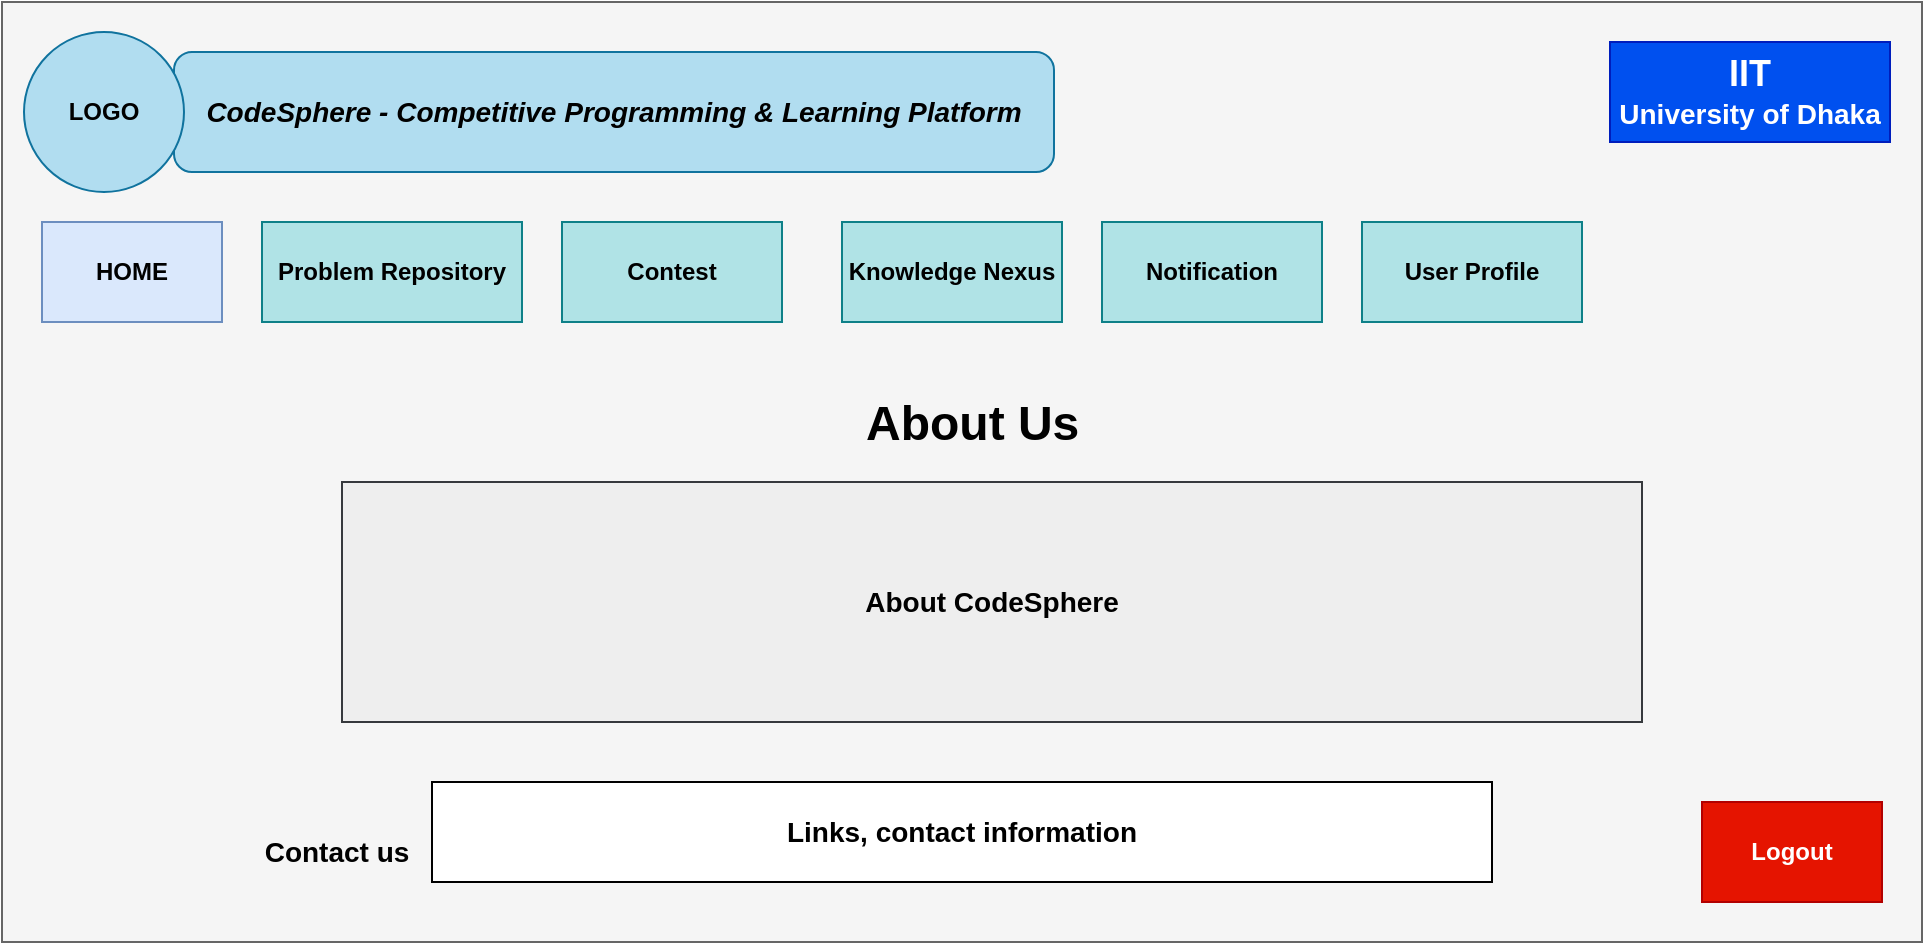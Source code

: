 <mxfile version="24.1.0" type="device">
  <diagram name="Page-1" id="W-6vFfVcxoVJ260D_sdX">
    <mxGraphModel dx="1050" dy="565" grid="0" gridSize="10" guides="1" tooltips="1" connect="1" arrows="1" fold="1" page="0" pageScale="1" pageWidth="1100" pageHeight="850" math="0" shadow="0">
      <root>
        <mxCell id="0" />
        <mxCell id="1" parent="0" />
        <mxCell id="til1hWUEW-2d2luSCqwh-1" value="" style="rounded=0;whiteSpace=wrap;html=1;fillColor=#f5f5f5;fontColor=#333333;strokeColor=#666666;" parent="1" vertex="1">
          <mxGeometry x="50" y="10" width="960" height="470" as="geometry" />
        </mxCell>
        <mxCell id="til1hWUEW-2d2luSCqwh-2" value="&lt;b&gt;HOME&lt;/b&gt;" style="rounded=0;whiteSpace=wrap;html=1;fillColor=#dae8fc;strokeColor=#6c8ebf;" parent="1" vertex="1">
          <mxGeometry x="70" y="120" width="90" height="50" as="geometry" />
        </mxCell>
        <mxCell id="til1hWUEW-2d2luSCqwh-3" value="&lt;b&gt;Problem Repository&lt;/b&gt;" style="rounded=0;whiteSpace=wrap;html=1;fillColor=#b0e3e6;strokeColor=#0e8088;" parent="1" vertex="1">
          <mxGeometry x="180" y="120" width="130" height="50" as="geometry" />
        </mxCell>
        <mxCell id="til1hWUEW-2d2luSCqwh-4" value="&lt;b&gt;Contest&lt;/b&gt;" style="rounded=0;whiteSpace=wrap;html=1;fillColor=#b0e3e6;strokeColor=#0e8088;" parent="1" vertex="1">
          <mxGeometry x="330" y="120" width="110" height="50" as="geometry" />
        </mxCell>
        <mxCell id="til1hWUEW-2d2luSCqwh-5" value="&lt;b&gt;Knowledge Nexus&lt;/b&gt;" style="rounded=0;whiteSpace=wrap;html=1;fillColor=#b0e3e6;strokeColor=#0e8088;" parent="1" vertex="1">
          <mxGeometry x="470" y="120" width="110" height="50" as="geometry" />
        </mxCell>
        <mxCell id="til1hWUEW-2d2luSCqwh-6" value="&lt;b&gt;Notification&lt;/b&gt;" style="rounded=0;whiteSpace=wrap;html=1;fillColor=#b0e3e6;strokeColor=#0e8088;" parent="1" vertex="1">
          <mxGeometry x="600" y="120" width="110" height="50" as="geometry" />
        </mxCell>
        <mxCell id="til1hWUEW-2d2luSCqwh-7" value="&lt;b&gt;User Profile&lt;/b&gt;" style="rounded=0;whiteSpace=wrap;html=1;fillColor=#b0e3e6;strokeColor=#0e8088;" parent="1" vertex="1">
          <mxGeometry x="730" y="120" width="110" height="50" as="geometry" />
        </mxCell>
        <mxCell id="til1hWUEW-2d2luSCqwh-8" value="&lt;b&gt;Logout&lt;/b&gt;" style="rounded=0;whiteSpace=wrap;html=1;fillColor=#e51400;strokeColor=#B20000;fontColor=#ffffff;" parent="1" vertex="1">
          <mxGeometry x="900" y="410" width="90" height="50" as="geometry" />
        </mxCell>
        <mxCell id="til1hWUEW-2d2luSCqwh-9" value="&lt;h1 style=&quot;margin-top: 0px;&quot;&gt;About Us&lt;/h1&gt;" style="text;html=1;whiteSpace=wrap;overflow=hidden;rounded=0;" parent="1" vertex="1">
          <mxGeometry x="480" y="200" width="130" height="40" as="geometry" />
        </mxCell>
        <mxCell id="til1hWUEW-2d2luSCqwh-11" value="&lt;b&gt;&lt;font style=&quot;font-size: 14px;&quot;&gt;About CodeSphere&lt;/font&gt;&lt;/b&gt;" style="text;html=1;align=center;verticalAlign=middle;whiteSpace=wrap;rounded=0;fillColor=#eeeeee;strokeColor=#36393d;" parent="1" vertex="1">
          <mxGeometry x="220" y="250" width="650" height="120" as="geometry" />
        </mxCell>
        <mxCell id="til1hWUEW-2d2luSCqwh-14" value="&lt;font style=&quot;font-size: 14px;&quot;&gt;&lt;b&gt;&lt;i&gt;CodeSphere - Competitive Programming &amp;amp; Learning Platform&lt;/i&gt;&lt;/b&gt;&lt;/font&gt;" style="rounded=1;whiteSpace=wrap;html=1;fillColor=#b1ddf0;strokeColor=#10739e;" parent="1" vertex="1">
          <mxGeometry x="136" y="35" width="440" height="60" as="geometry" />
        </mxCell>
        <mxCell id="til1hWUEW-2d2luSCqwh-16" value="&lt;b&gt;&lt;font style=&quot;font-size: 14px;&quot;&gt;Contact us&lt;/font&gt;&lt;/b&gt;" style="text;html=1;align=center;verticalAlign=middle;whiteSpace=wrap;rounded=0;" parent="1" vertex="1">
          <mxGeometry x="150" y="410" width="135" height="50" as="geometry" />
        </mxCell>
        <mxCell id="til1hWUEW-2d2luSCqwh-17" value="&lt;b&gt;&lt;font style=&quot;font-size: 14px;&quot;&gt;Links, contact information&lt;/font&gt;&lt;/b&gt;" style="rounded=0;whiteSpace=wrap;html=1;" parent="1" vertex="1">
          <mxGeometry x="265" y="400" width="530" height="50" as="geometry" />
        </mxCell>
        <mxCell id="til1hWUEW-2d2luSCqwh-18" value="&lt;b&gt;&lt;font style=&quot;font-size: 18px;&quot;&gt;IIT&lt;/font&gt;&lt;/b&gt;&lt;div&gt;&lt;b&gt;&lt;font style=&quot;font-size: 14px;&quot;&gt;University of Dhaka&lt;/font&gt;&lt;/b&gt;&lt;/div&gt;" style="rounded=0;whiteSpace=wrap;html=1;fillColor=#0050ef;fontColor=#ffffff;strokeColor=#001DBC;" parent="1" vertex="1">
          <mxGeometry x="854" y="30" width="140" height="50" as="geometry" />
        </mxCell>
        <mxCell id="Juey-6o9gqzUr7a3285N-1" value="&lt;b&gt;LOGO&lt;/b&gt;" style="ellipse;whiteSpace=wrap;html=1;aspect=fixed;fillColor=#b1ddf0;strokeColor=#10739e;" vertex="1" parent="1">
          <mxGeometry x="61" y="25" width="80" height="80" as="geometry" />
        </mxCell>
      </root>
    </mxGraphModel>
  </diagram>
</mxfile>
